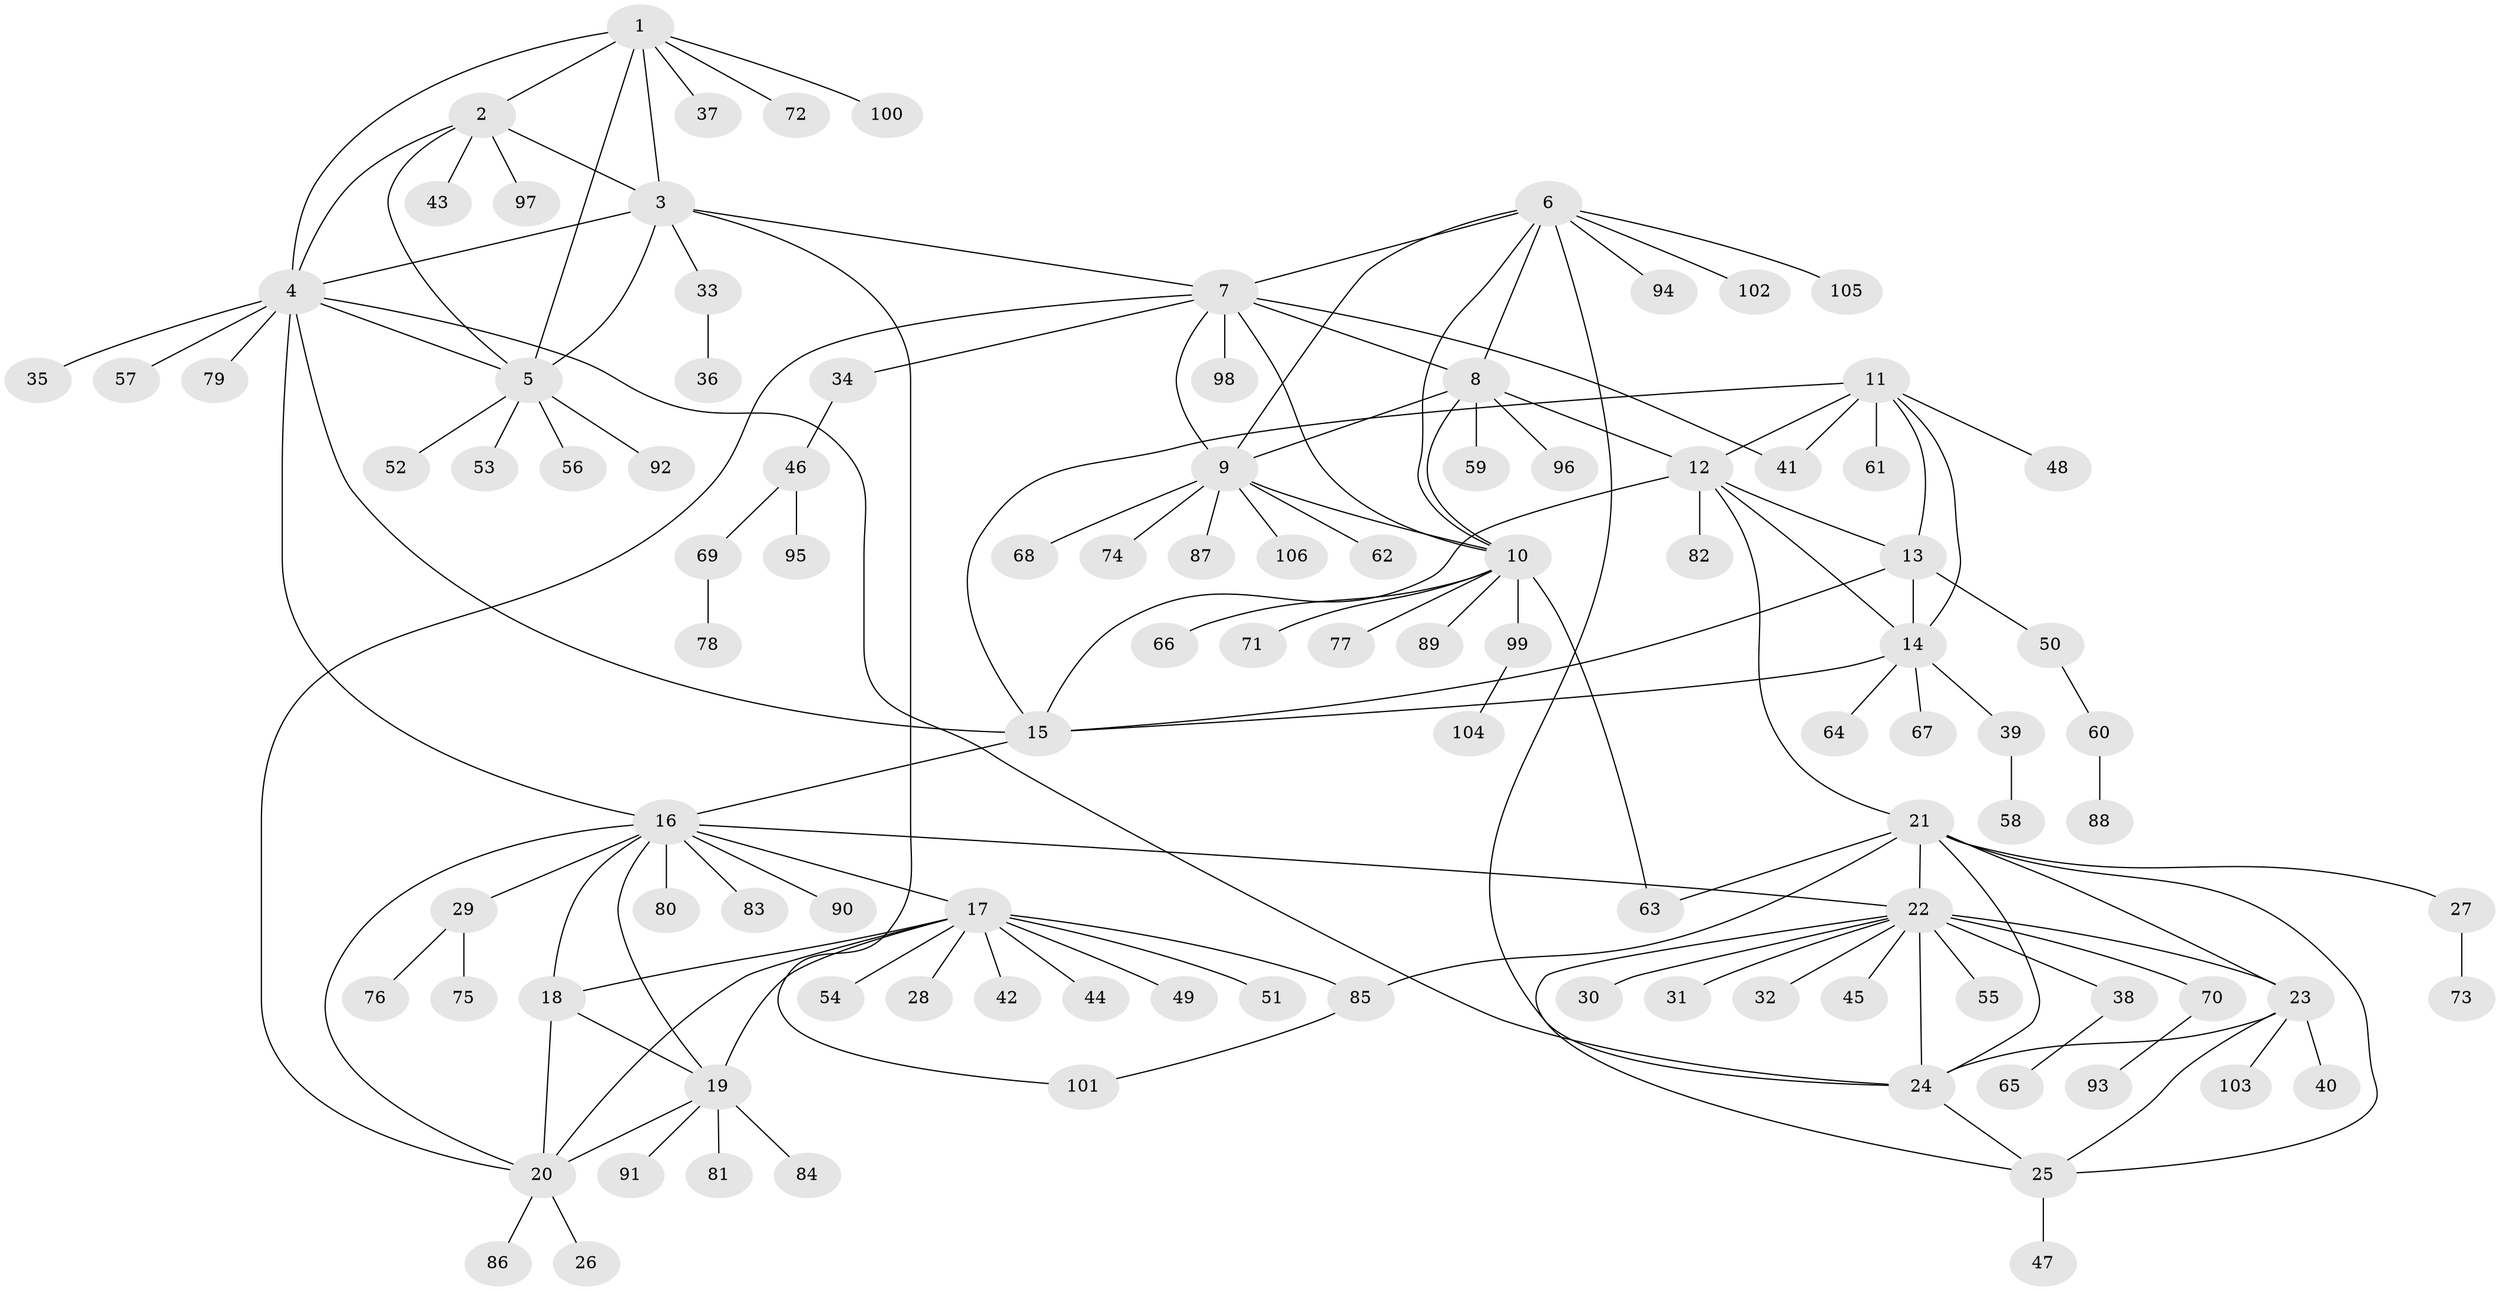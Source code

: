 // Generated by graph-tools (version 1.1) at 2025/26/03/09/25 03:26:42]
// undirected, 106 vertices, 145 edges
graph export_dot {
graph [start="1"]
  node [color=gray90,style=filled];
  1;
  2;
  3;
  4;
  5;
  6;
  7;
  8;
  9;
  10;
  11;
  12;
  13;
  14;
  15;
  16;
  17;
  18;
  19;
  20;
  21;
  22;
  23;
  24;
  25;
  26;
  27;
  28;
  29;
  30;
  31;
  32;
  33;
  34;
  35;
  36;
  37;
  38;
  39;
  40;
  41;
  42;
  43;
  44;
  45;
  46;
  47;
  48;
  49;
  50;
  51;
  52;
  53;
  54;
  55;
  56;
  57;
  58;
  59;
  60;
  61;
  62;
  63;
  64;
  65;
  66;
  67;
  68;
  69;
  70;
  71;
  72;
  73;
  74;
  75;
  76;
  77;
  78;
  79;
  80;
  81;
  82;
  83;
  84;
  85;
  86;
  87;
  88;
  89;
  90;
  91;
  92;
  93;
  94;
  95;
  96;
  97;
  98;
  99;
  100;
  101;
  102;
  103;
  104;
  105;
  106;
  1 -- 2;
  1 -- 3;
  1 -- 4;
  1 -- 5;
  1 -- 37;
  1 -- 72;
  1 -- 100;
  2 -- 3;
  2 -- 4;
  2 -- 5;
  2 -- 43;
  2 -- 97;
  3 -- 4;
  3 -- 5;
  3 -- 7;
  3 -- 33;
  3 -- 101;
  4 -- 5;
  4 -- 15;
  4 -- 16;
  4 -- 24;
  4 -- 35;
  4 -- 57;
  4 -- 79;
  5 -- 52;
  5 -- 53;
  5 -- 56;
  5 -- 92;
  6 -- 7;
  6 -- 8;
  6 -- 9;
  6 -- 10;
  6 -- 24;
  6 -- 94;
  6 -- 102;
  6 -- 105;
  7 -- 8;
  7 -- 9;
  7 -- 10;
  7 -- 20;
  7 -- 34;
  7 -- 41;
  7 -- 98;
  8 -- 9;
  8 -- 10;
  8 -- 12;
  8 -- 59;
  8 -- 96;
  9 -- 10;
  9 -- 62;
  9 -- 68;
  9 -- 74;
  9 -- 87;
  9 -- 106;
  10 -- 63;
  10 -- 66;
  10 -- 71;
  10 -- 77;
  10 -- 89;
  10 -- 99;
  11 -- 12;
  11 -- 13;
  11 -- 14;
  11 -- 15;
  11 -- 41;
  11 -- 48;
  11 -- 61;
  12 -- 13;
  12 -- 14;
  12 -- 15;
  12 -- 21;
  12 -- 82;
  13 -- 14;
  13 -- 15;
  13 -- 50;
  14 -- 15;
  14 -- 39;
  14 -- 64;
  14 -- 67;
  15 -- 16;
  16 -- 17;
  16 -- 18;
  16 -- 19;
  16 -- 20;
  16 -- 22;
  16 -- 29;
  16 -- 80;
  16 -- 83;
  16 -- 90;
  17 -- 18;
  17 -- 19;
  17 -- 20;
  17 -- 28;
  17 -- 42;
  17 -- 44;
  17 -- 49;
  17 -- 51;
  17 -- 54;
  17 -- 85;
  18 -- 19;
  18 -- 20;
  19 -- 20;
  19 -- 81;
  19 -- 84;
  19 -- 91;
  20 -- 26;
  20 -- 86;
  21 -- 22;
  21 -- 23;
  21 -- 24;
  21 -- 25;
  21 -- 27;
  21 -- 63;
  21 -- 85;
  22 -- 23;
  22 -- 24;
  22 -- 25;
  22 -- 30;
  22 -- 31;
  22 -- 32;
  22 -- 38;
  22 -- 45;
  22 -- 55;
  22 -- 70;
  23 -- 24;
  23 -- 25;
  23 -- 40;
  23 -- 103;
  24 -- 25;
  25 -- 47;
  27 -- 73;
  29 -- 75;
  29 -- 76;
  33 -- 36;
  34 -- 46;
  38 -- 65;
  39 -- 58;
  46 -- 69;
  46 -- 95;
  50 -- 60;
  60 -- 88;
  69 -- 78;
  70 -- 93;
  85 -- 101;
  99 -- 104;
}
